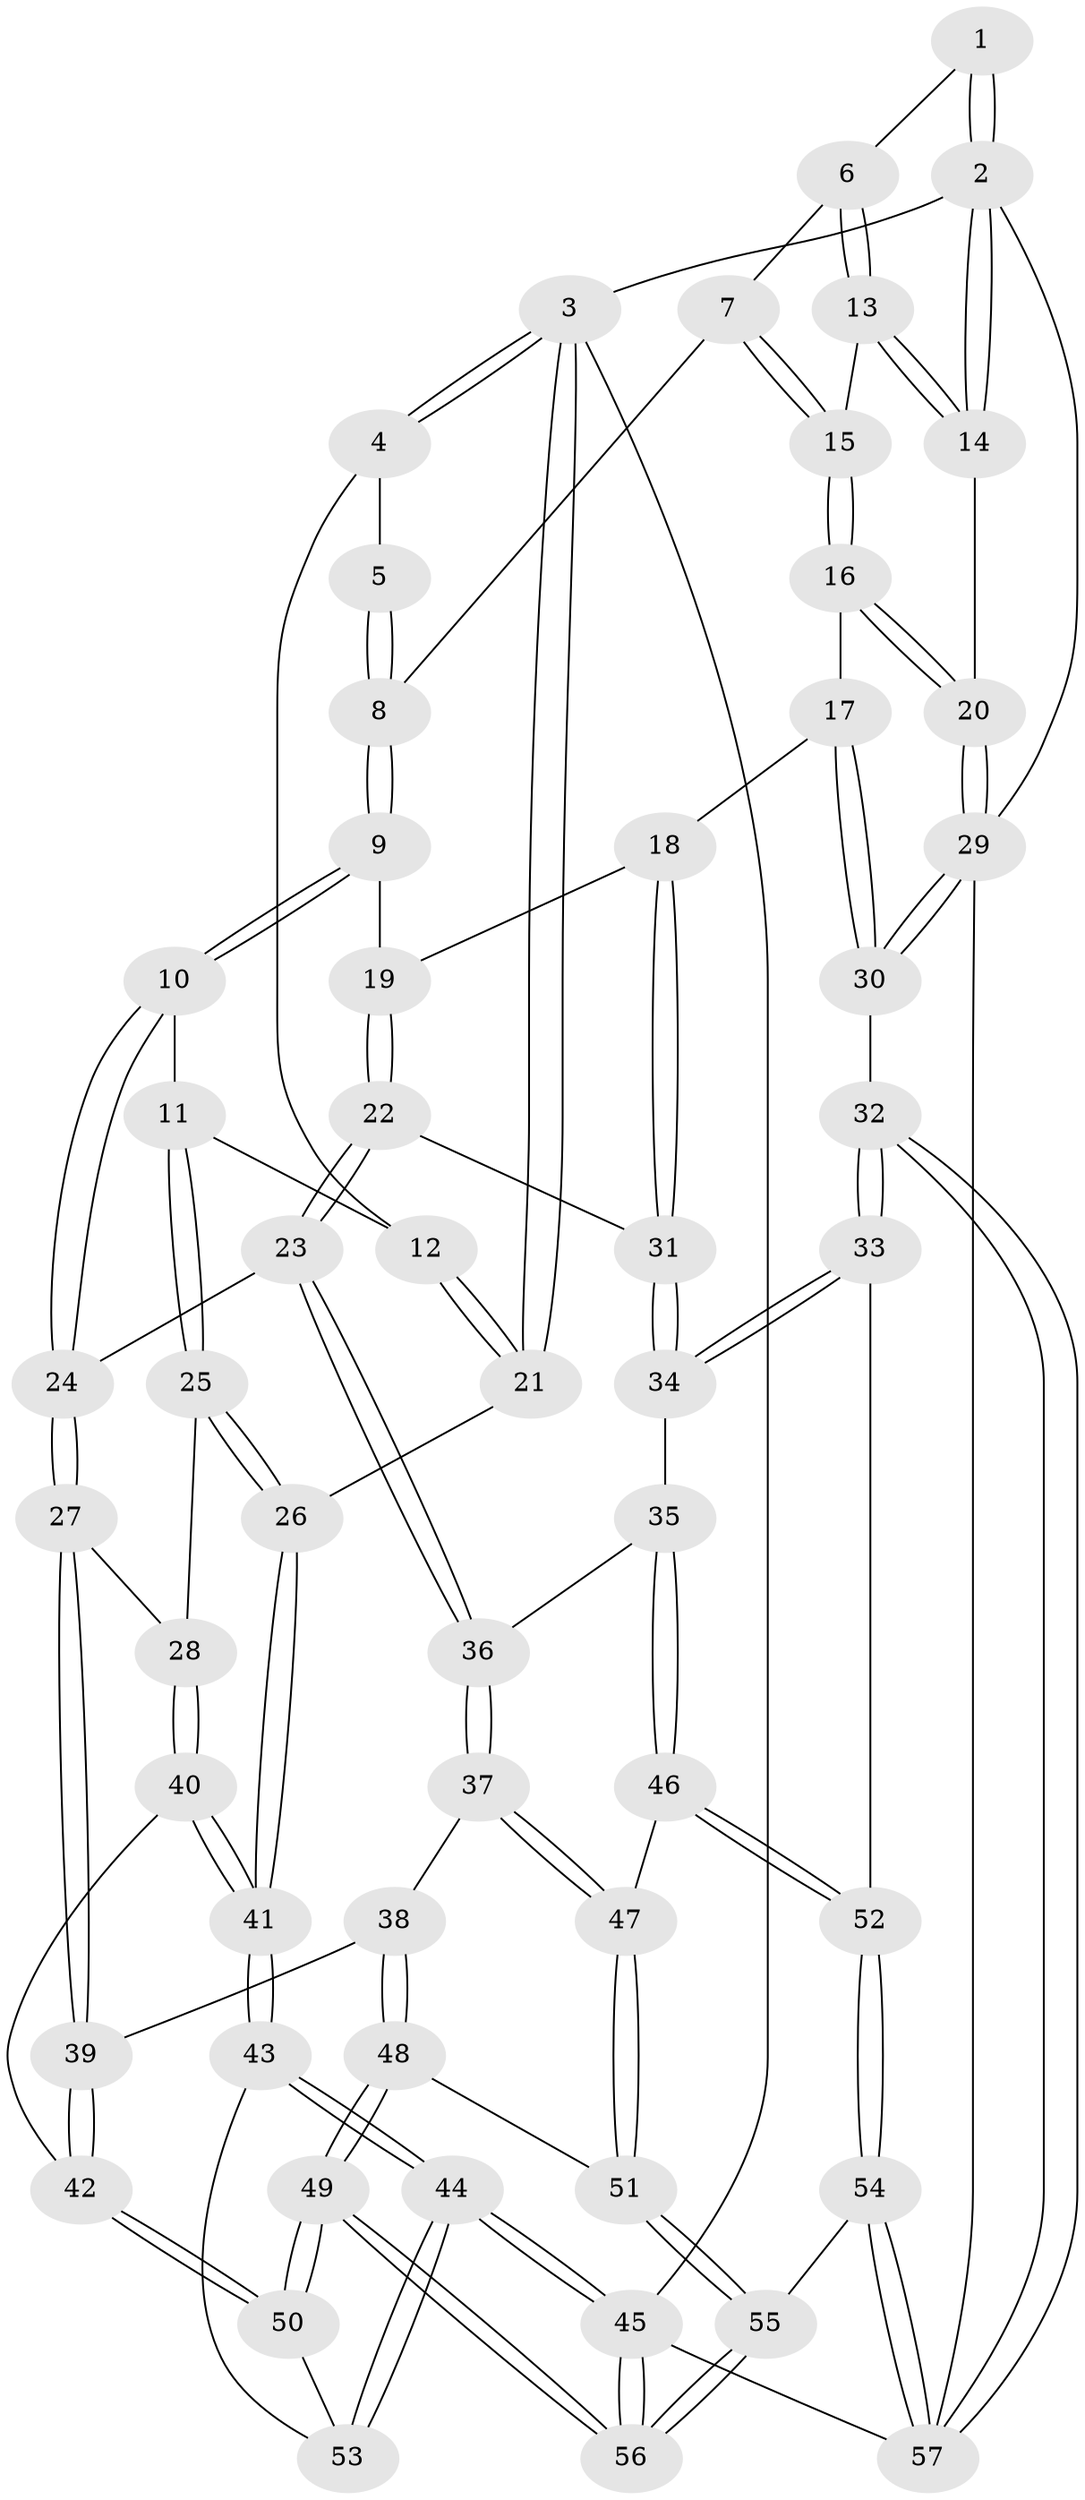 // coarse degree distribution, {3: 0.45, 6: 0.05, 2: 0.15, 4: 0.3, 5: 0.05}
// Generated by graph-tools (version 1.1) at 2025/54/03/04/25 22:54:14]
// undirected, 57 vertices, 139 edges
graph export_dot {
  node [color=gray90,style=filled];
  1 [pos="+0.7744287151415938+0"];
  2 [pos="+1+0"];
  3 [pos="+0+0"];
  4 [pos="+0.3195118750465711+0"];
  5 [pos="+0.4617773837205009+0"];
  6 [pos="+0.777354572147882+0"];
  7 [pos="+0.6026501650463445+0.12242424194918375"];
  8 [pos="+0.5634429189906309+0.1520642634034332"];
  9 [pos="+0.5560104112116238+0.16649401215100015"];
  10 [pos="+0.3306487010708062+0.18670613586874607"];
  11 [pos="+0.27093193269766136+0.1571819131661633"];
  12 [pos="+0.2700488798945788+0.14173146397762545"];
  13 [pos="+0.8452183852504869+0.07953899261529777"];
  14 [pos="+1+0"];
  15 [pos="+0.865519981549021+0.1501113460082499"];
  16 [pos="+0.867164824992473+0.1533265982656367"];
  17 [pos="+0.8013467321742377+0.268548213277126"];
  18 [pos="+0.7290294529579392+0.2955357222711892"];
  19 [pos="+0.6125297683593198+0.25427529722323905"];
  20 [pos="+1+0.1963510554540579"];
  21 [pos="+0+0"];
  22 [pos="+0.49646810802463026+0.4165069649043527"];
  23 [pos="+0.486646894350647+0.4234211833243938"];
  24 [pos="+0.4521389902118871+0.41905397327499655"];
  25 [pos="+0.15578322957332935+0.2580148111728906"];
  26 [pos="+0+0.2943010100828846"];
  27 [pos="+0.42465418844867864+0.44240480642226726"];
  28 [pos="+0.21752547867252914+0.4517817725149619"];
  29 [pos="+1+0.5925416492995136"];
  30 [pos="+1+0.6006380853625639"];
  31 [pos="+0.6959334733325714+0.4130166442757421"];
  32 [pos="+0.9321443864750506+0.6380507758121338"];
  33 [pos="+0.8478114239821428+0.6478899230641019"];
  34 [pos="+0.722309781447012+0.5300062560962105"];
  35 [pos="+0.57069861798012+0.5271136661470188"];
  36 [pos="+0.5383593975969662+0.5017317030915353"];
  37 [pos="+0.46787518109740045+0.6061951689501055"];
  38 [pos="+0.399869214427819+0.5831998351250385"];
  39 [pos="+0.38575504234884345+0.5605830151829052"];
  40 [pos="+0.1895218900434222+0.5631781243696481"];
  41 [pos="+0+0.6167087899057337"];
  42 [pos="+0.2200863634006975+0.594825911636662"];
  43 [pos="+0+0.7082295312444196"];
  44 [pos="+0+1"];
  45 [pos="+0+1"];
  46 [pos="+0.5592785469756326+0.6558289896643876"];
  47 [pos="+0.5171971688672904+0.677718666858734"];
  48 [pos="+0.3875970132167082+0.6713267695734796"];
  49 [pos="+0.2982055432977282+0.7460061994901652"];
  50 [pos="+0.2487337310111316+0.6913017954262156"];
  51 [pos="+0.5057077711359509+0.6974507670691359"];
  52 [pos="+0.7767407406698937+0.7034587523328585"];
  53 [pos="+0.20858775143204084+0.7121242843808371"];
  54 [pos="+0.5762897447284007+1"];
  55 [pos="+0.47966617504698505+1"];
  56 [pos="+0.3782710983881185+1"];
  57 [pos="+0.8830761076590197+1"];
  1 -- 2;
  1 -- 2;
  1 -- 6;
  2 -- 3;
  2 -- 14;
  2 -- 14;
  2 -- 29;
  3 -- 4;
  3 -- 4;
  3 -- 21;
  3 -- 21;
  3 -- 45;
  4 -- 5;
  4 -- 12;
  5 -- 8;
  5 -- 8;
  6 -- 7;
  6 -- 13;
  6 -- 13;
  7 -- 8;
  7 -- 15;
  7 -- 15;
  8 -- 9;
  8 -- 9;
  9 -- 10;
  9 -- 10;
  9 -- 19;
  10 -- 11;
  10 -- 24;
  10 -- 24;
  11 -- 12;
  11 -- 25;
  11 -- 25;
  12 -- 21;
  12 -- 21;
  13 -- 14;
  13 -- 14;
  13 -- 15;
  14 -- 20;
  15 -- 16;
  15 -- 16;
  16 -- 17;
  16 -- 20;
  16 -- 20;
  17 -- 18;
  17 -- 30;
  17 -- 30;
  18 -- 19;
  18 -- 31;
  18 -- 31;
  19 -- 22;
  19 -- 22;
  20 -- 29;
  20 -- 29;
  21 -- 26;
  22 -- 23;
  22 -- 23;
  22 -- 31;
  23 -- 24;
  23 -- 36;
  23 -- 36;
  24 -- 27;
  24 -- 27;
  25 -- 26;
  25 -- 26;
  25 -- 28;
  26 -- 41;
  26 -- 41;
  27 -- 28;
  27 -- 39;
  27 -- 39;
  28 -- 40;
  28 -- 40;
  29 -- 30;
  29 -- 30;
  29 -- 57;
  30 -- 32;
  31 -- 34;
  31 -- 34;
  32 -- 33;
  32 -- 33;
  32 -- 57;
  32 -- 57;
  33 -- 34;
  33 -- 34;
  33 -- 52;
  34 -- 35;
  35 -- 36;
  35 -- 46;
  35 -- 46;
  36 -- 37;
  36 -- 37;
  37 -- 38;
  37 -- 47;
  37 -- 47;
  38 -- 39;
  38 -- 48;
  38 -- 48;
  39 -- 42;
  39 -- 42;
  40 -- 41;
  40 -- 41;
  40 -- 42;
  41 -- 43;
  41 -- 43;
  42 -- 50;
  42 -- 50;
  43 -- 44;
  43 -- 44;
  43 -- 53;
  44 -- 45;
  44 -- 45;
  44 -- 53;
  44 -- 53;
  45 -- 56;
  45 -- 56;
  45 -- 57;
  46 -- 47;
  46 -- 52;
  46 -- 52;
  47 -- 51;
  47 -- 51;
  48 -- 49;
  48 -- 49;
  48 -- 51;
  49 -- 50;
  49 -- 50;
  49 -- 56;
  49 -- 56;
  50 -- 53;
  51 -- 55;
  51 -- 55;
  52 -- 54;
  52 -- 54;
  54 -- 55;
  54 -- 57;
  54 -- 57;
  55 -- 56;
  55 -- 56;
}
